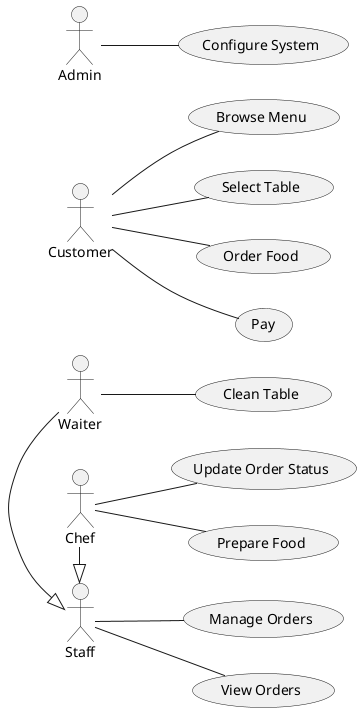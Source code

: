@startuml Smart Ordering System - Use Case Diagram

actor Staff
actor Customer
actor Waiter
actor Chef
actor Admin
left to right direction


Staff -- (View Orders)
Staff -- (Manage Orders)

Waiter -- (Clean Table)

Chef -- (Prepare Food)
Chef -- (Update Order Status)

Admin -- (Configure System)

Waiter -|> Staff
Chef -|> Staff

Customer -- (Browse Menu)
Customer -- (Select Table)
Customer -- (Order Food)
Customer -- (Pay)

@enduml